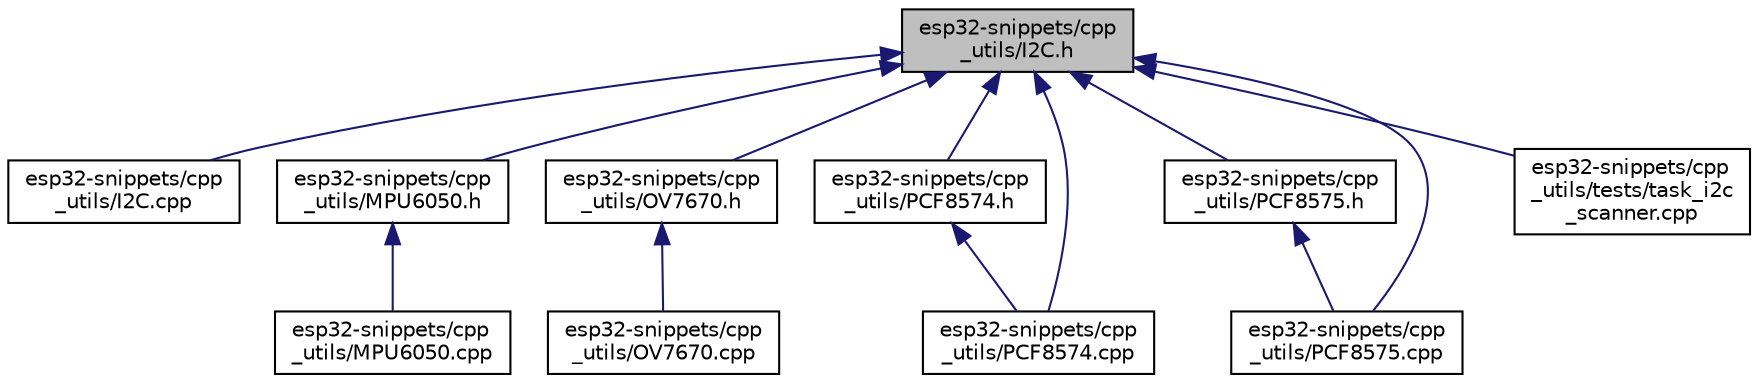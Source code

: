 digraph "esp32-snippets/cpp_utils/I2C.h"
{
  edge [fontname="Helvetica",fontsize="10",labelfontname="Helvetica",labelfontsize="10"];
  node [fontname="Helvetica",fontsize="10",shape=record];
  Node5 [label="esp32-snippets/cpp\l_utils/I2C.h",height=0.2,width=0.4,color="black", fillcolor="grey75", style="filled", fontcolor="black"];
  Node5 -> Node6 [dir="back",color="midnightblue",fontsize="10",style="solid",fontname="Helvetica"];
  Node6 [label="esp32-snippets/cpp\l_utils/I2C.cpp",height=0.2,width=0.4,color="black", fillcolor="white", style="filled",URL="$_i2_c_8cpp.html"];
  Node5 -> Node7 [dir="back",color="midnightblue",fontsize="10",style="solid",fontname="Helvetica"];
  Node7 [label="esp32-snippets/cpp\l_utils/MPU6050.h",height=0.2,width=0.4,color="black", fillcolor="white", style="filled",URL="$_m_p_u6050_8h.html"];
  Node7 -> Node8 [dir="back",color="midnightblue",fontsize="10",style="solid",fontname="Helvetica"];
  Node8 [label="esp32-snippets/cpp\l_utils/MPU6050.cpp",height=0.2,width=0.4,color="black", fillcolor="white", style="filled",URL="$_m_p_u6050_8cpp.html"];
  Node5 -> Node9 [dir="back",color="midnightblue",fontsize="10",style="solid",fontname="Helvetica"];
  Node9 [label="esp32-snippets/cpp\l_utils/OV7670.h",height=0.2,width=0.4,color="black", fillcolor="white", style="filled",URL="$_o_v7670_8h.html"];
  Node9 -> Node10 [dir="back",color="midnightblue",fontsize="10",style="solid",fontname="Helvetica"];
  Node10 [label="esp32-snippets/cpp\l_utils/OV7670.cpp",height=0.2,width=0.4,color="black", fillcolor="white", style="filled",URL="$_o_v7670_8cpp.html"];
  Node5 -> Node11 [dir="back",color="midnightblue",fontsize="10",style="solid",fontname="Helvetica"];
  Node11 [label="esp32-snippets/cpp\l_utils/PCF8574.h",height=0.2,width=0.4,color="black", fillcolor="white", style="filled",URL="$_p_c_f8574_8h.html"];
  Node11 -> Node12 [dir="back",color="midnightblue",fontsize="10",style="solid",fontname="Helvetica"];
  Node12 [label="esp32-snippets/cpp\l_utils/PCF8574.cpp",height=0.2,width=0.4,color="black", fillcolor="white", style="filled",URL="$_p_c_f8574_8cpp.html"];
  Node5 -> Node12 [dir="back",color="midnightblue",fontsize="10",style="solid",fontname="Helvetica"];
  Node5 -> Node13 [dir="back",color="midnightblue",fontsize="10",style="solid",fontname="Helvetica"];
  Node13 [label="esp32-snippets/cpp\l_utils/PCF8575.h",height=0.2,width=0.4,color="black", fillcolor="white", style="filled",URL="$_p_c_f8575_8h.html"];
  Node13 -> Node14 [dir="back",color="midnightblue",fontsize="10",style="solid",fontname="Helvetica"];
  Node14 [label="esp32-snippets/cpp\l_utils/PCF8575.cpp",height=0.2,width=0.4,color="black", fillcolor="white", style="filled",URL="$_p_c_f8575_8cpp.html"];
  Node5 -> Node14 [dir="back",color="midnightblue",fontsize="10",style="solid",fontname="Helvetica"];
  Node5 -> Node15 [dir="back",color="midnightblue",fontsize="10",style="solid",fontname="Helvetica"];
  Node15 [label="esp32-snippets/cpp\l_utils/tests/task_i2c\l_scanner.cpp",height=0.2,width=0.4,color="black", fillcolor="white", style="filled",URL="$task__i2c__scanner_8cpp.html"];
}

